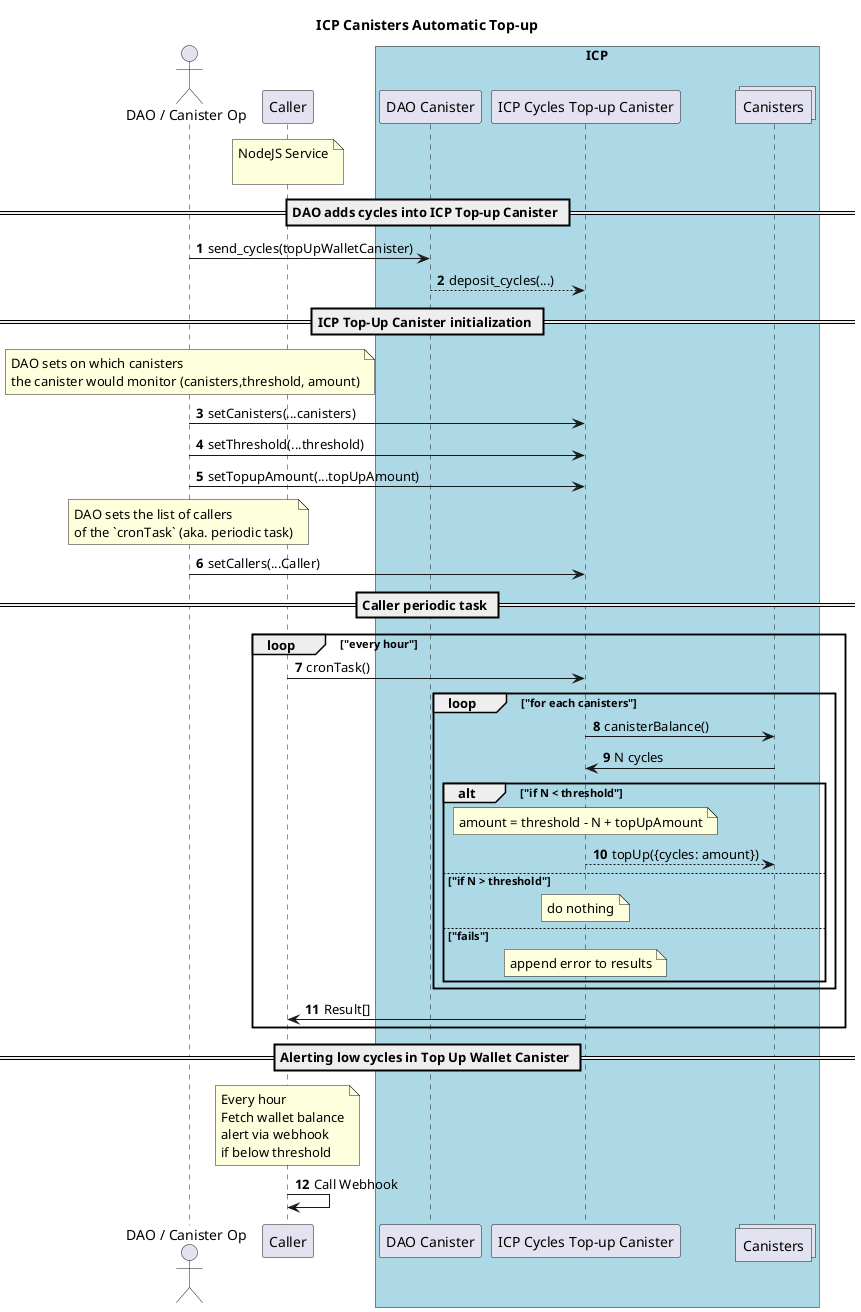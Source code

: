 @startuml
autonumber

title ICP Canisters Automatic Top-up

' actor Developer as "Developer"
actor DAO as "DAO / Canister Op"
participant topupService as "Caller"

box "ICP" #LightBlue
    ' participant developerWallet as "Developer Wallet Canister"
    participant daoCanister as "DAO Canister"
    participant topUpWalletCanister as "ICP Cycles Top-up Canister"
    collections canisters as "Canisters"
end  box

note over topupService: NodeJS Service\n
' note over Developer: Is loaded w/ controller key\nfor "Developer Wallet Canister"

== DAO adds cycles into ICP Top-up Canister ==
DAO -> daoCanister: send_cycles(topUpWalletCanister)
daoCanister ---> topUpWalletCanister: deposit_cycles(...)

== ICP Top-Up Canister initialization ==

note over DAO: DAO sets on which canisters\nthe canister would monitor (canisters,threshold, amount)
DAO -> topUpWalletCanister: setCanisters(...canisters)
DAO -> topUpWalletCanister: setThreshold(...threshold)
DAO -> topUpWalletCanister: setTopupAmount(...topUpAmount)

note over DAO: DAO sets the list of callers\nof the `cronTask` (aka. periodic task)
DAO -> topUpWalletCanister: setCallers(...Caller)



== Caller periodic task ==

loop "every hour"
    topupService -> topUpWalletCanister: cronTask()
    loop "for each canisters"
        topUpWalletCanister -> canisters: canisterBalance()
        canisters -> topUpWalletCanister: N cycles
        alt "if N < threshold"
            note over topUpWalletCanister: amount = threshold - N + topUpAmount
            topUpWalletCanister --> canisters: topUp({cycles: amount})

        else "if N > threshold"
            note over topUpWalletCanister: do nothing
        else "fails"
            note over topUpWalletCanister: append error to results
        end 
    end loop
    topUpWalletCanister -> topupService: Result[]


end loop

== Alerting low cycles in Top Up Wallet Canister ==

note over topupService: Every hour\nFetch wallet balance\nalert via webhook\nif below threshold
topupService -> topupService: Call Webhook


@enduml
